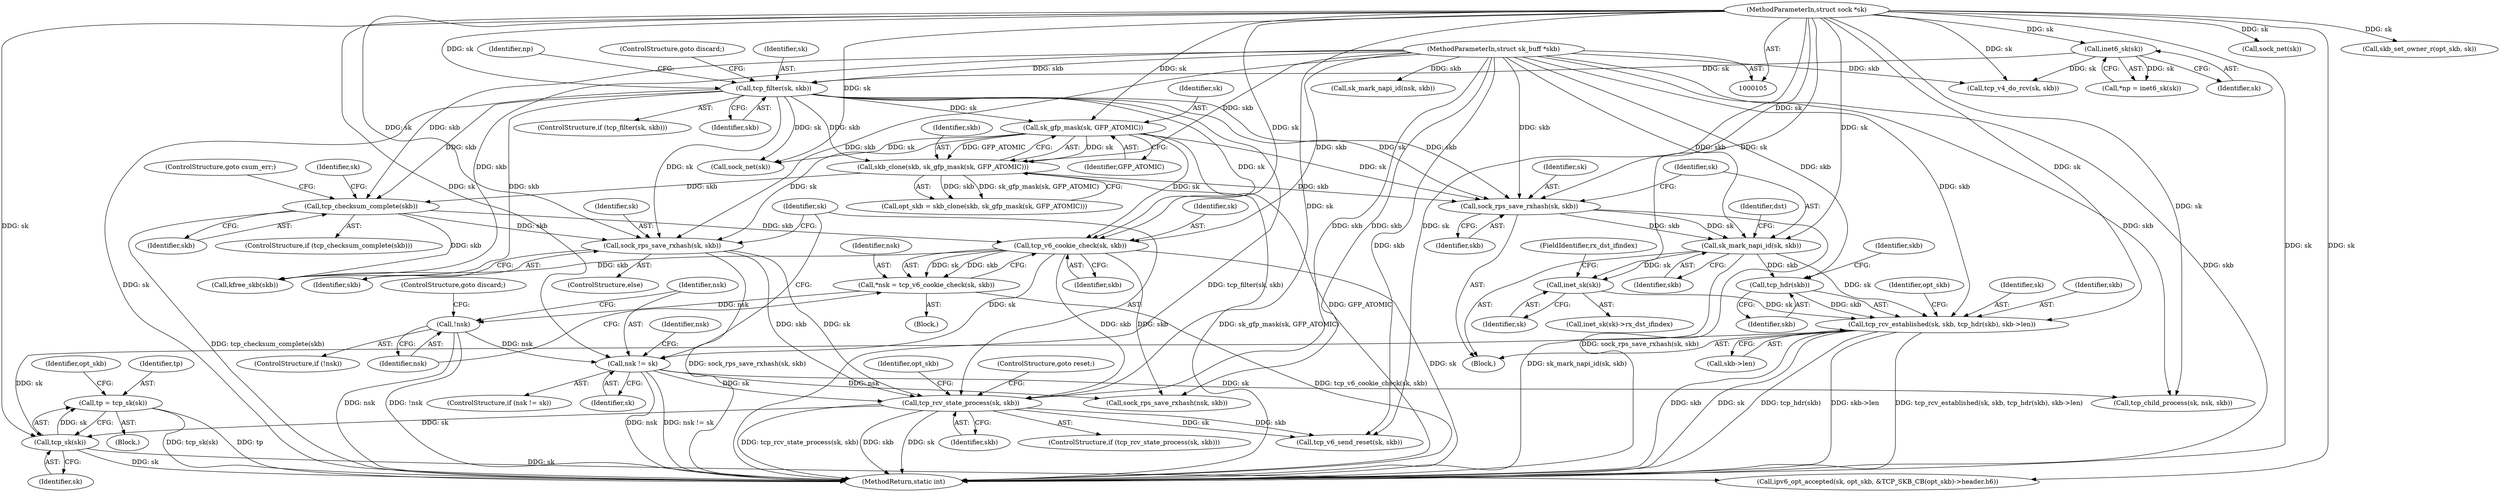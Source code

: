 digraph "0_linux_ac6e780070e30e4c35bd395acfe9191e6268bdd3_0@pointer" {
"1000290" [label="(Call,tp = tcp_sk(sk))"];
"1000292" [label="(Call,tcp_sk(sk))"];
"1000257" [label="(Call,tcp_rcv_state_process(sk, skb))"];
"1000253" [label="(Call,sock_rps_save_rxhash(sk, skb))"];
"1000131" [label="(Call,tcp_filter(sk, skb))"];
"1000112" [label="(Call,inet6_sk(sk))"];
"1000106" [label="(MethodParameterIn,struct sock *sk)"];
"1000107" [label="(MethodParameterIn,struct sk_buff *skb)"];
"1000145" [label="(Call,sk_gfp_mask(sk, GFP_ATOMIC))"];
"1000209" [label="(Call,tcp_checksum_complete(skb))"];
"1000143" [label="(Call,skb_clone(skb, sk_gfp_mask(sk, GFP_ATOMIC)))"];
"1000230" [label="(Call,nsk != sk)"];
"1000226" [label="(Call,!nsk)"];
"1000220" [label="(Call,*nsk = tcp_v6_cookie_check(sk, skb))"];
"1000222" [label="(Call,tcp_v6_cookie_check(sk, skb))"];
"1000195" [label="(Call,tcp_rcv_established(sk, skb, tcp_hdr(skb), skb->len))"];
"1000164" [label="(Call,sk_mark_napi_id(sk, skb))"];
"1000161" [label="(Call,sock_rps_save_rxhash(sk, skb))"];
"1000174" [label="(Call,inet_sk(sk))"];
"1000198" [label="(Call,tcp_hdr(skb))"];
"1000227" [label="(Identifier,nsk)"];
"1000141" [label="(Call,opt_skb = skb_clone(skb, sk_gfp_mask(sk, GFP_ATOMIC)))"];
"1000162" [label="(Identifier,sk)"];
"1000165" [label="(Identifier,sk)"];
"1000254" [label="(Identifier,sk)"];
"1000210" [label="(Identifier,skb)"];
"1000218" [label="(Block,)"];
"1000223" [label="(Identifier,sk)"];
"1000262" [label="(Identifier,opt_skb)"];
"1000255" [label="(Identifier,skb)"];
"1000260" [label="(ControlStructure,goto reset;)"];
"1000221" [label="(Identifier,nsk)"];
"1000200" [label="(Call,skb->len)"];
"1000267" [label="(Call,tcp_v6_send_reset(sk, skb))"];
"1000106" [label="(MethodParameterIn,struct sock *sk)"];
"1000138" [label="(Identifier,np)"];
"1000225" [label="(ControlStructure,if (!nsk))"];
"1000154" [label="(Block,)"];
"1000215" [label="(Identifier,sk)"];
"1000281" [label="(Call,sock_net(sk))"];
"1000168" [label="(Identifier,dst)"];
"1000174" [label="(Call,inet_sk(sk))"];
"1000204" [label="(Identifier,opt_skb)"];
"1000234" [label="(Call,sock_rps_save_rxhash(nsk, skb))"];
"1000176" [label="(FieldIdentifier,rx_dst_ifindex)"];
"1000258" [label="(Identifier,sk)"];
"1000147" [label="(Identifier,GFP_ATOMIC)"];
"1000146" [label="(Identifier,sk)"];
"1000198" [label="(Call,tcp_hdr(skb))"];
"1000224" [label="(Identifier,skb)"];
"1000127" [label="(Call,tcp_v4_do_rcv(sk, skb))"];
"1000241" [label="(Call,tcp_child_process(sk, nsk, skb))"];
"1000175" [label="(Identifier,sk)"];
"1000292" [label="(Call,tcp_sk(sk))"];
"1000275" [label="(Call,kfree_skb(skb))"];
"1000228" [label="(ControlStructure,goto discard;)"];
"1000161" [label="(Call,sock_rps_save_rxhash(sk, skb))"];
"1000143" [label="(Call,skb_clone(skb, sk_gfp_mask(sk, GFP_ATOMIC)))"];
"1000166" [label="(Identifier,skb)"];
"1000173" [label="(Call,inet_sk(sk)->rx_dst_ifindex)"];
"1000222" [label="(Call,tcp_v6_cookie_check(sk, skb))"];
"1000299" [label="(Identifier,opt_skb)"];
"1000113" [label="(Identifier,sk)"];
"1000259" [label="(Identifier,skb)"];
"1000134" [label="(ControlStructure,goto discard;)"];
"1000235" [label="(Identifier,nsk)"];
"1000290" [label="(Call,tp = tcp_sk(sk))"];
"1000196" [label="(Identifier,sk)"];
"1000144" [label="(Identifier,skb)"];
"1000436" [label="(MethodReturn,static int)"];
"1000252" [label="(ControlStructure,else)"];
"1000164" [label="(Call,sk_mark_napi_id(sk, skb))"];
"1000229" [label="(ControlStructure,if (nsk != sk))"];
"1000195" [label="(Call,tcp_rcv_established(sk, skb, tcp_hdr(skb), skb->len))"];
"1000231" [label="(Identifier,nsk)"];
"1000112" [label="(Call,inet6_sk(sk))"];
"1000257" [label="(Call,tcp_rcv_state_process(sk, skb))"];
"1000131" [label="(Call,tcp_filter(sk, skb))"];
"1000132" [label="(Identifier,sk)"];
"1000256" [label="(ControlStructure,if (tcp_rcv_state_process(sk, skb)))"];
"1000237" [label="(Call,sk_mark_napi_id(nsk, skb))"];
"1000209" [label="(Call,tcp_checksum_complete(skb))"];
"1000226" [label="(Call,!nsk)"];
"1000145" [label="(Call,sk_gfp_mask(sk, GFP_ATOMIC))"];
"1000285" [label="(Call,sock_net(sk))"];
"1000130" [label="(ControlStructure,if (tcp_filter(sk, skb)))"];
"1000211" [label="(ControlStructure,goto csum_err;)"];
"1000201" [label="(Identifier,skb)"];
"1000253" [label="(Call,sock_rps_save_rxhash(sk, skb))"];
"1000291" [label="(Identifier,tp)"];
"1000208" [label="(ControlStructure,if (tcp_checksum_complete(skb)))"];
"1000197" [label="(Identifier,skb)"];
"1000232" [label="(Identifier,sk)"];
"1000396" [label="(Call,ipv6_opt_accepted(sk, opt_skb, &TCP_SKB_CB(opt_skb)->header.h6))"];
"1000107" [label="(MethodParameterIn,struct sk_buff *skb)"];
"1000163" [label="(Identifier,skb)"];
"1000407" [label="(Call,skb_set_owner_r(opt_skb, sk))"];
"1000293" [label="(Identifier,sk)"];
"1000133" [label="(Identifier,skb)"];
"1000220" [label="(Call,*nsk = tcp_v6_cookie_check(sk, skb))"];
"1000199" [label="(Identifier,skb)"];
"1000230" [label="(Call,nsk != sk)"];
"1000108" [label="(Block,)"];
"1000110" [label="(Call,*np = inet6_sk(sk))"];
"1000290" -> "1000108"  [label="AST: "];
"1000290" -> "1000292"  [label="CFG: "];
"1000291" -> "1000290"  [label="AST: "];
"1000292" -> "1000290"  [label="AST: "];
"1000299" -> "1000290"  [label="CFG: "];
"1000290" -> "1000436"  [label="DDG: tp"];
"1000290" -> "1000436"  [label="DDG: tcp_sk(sk)"];
"1000292" -> "1000290"  [label="DDG: sk"];
"1000292" -> "1000293"  [label="CFG: "];
"1000293" -> "1000292"  [label="AST: "];
"1000292" -> "1000436"  [label="DDG: sk"];
"1000257" -> "1000292"  [label="DDG: sk"];
"1000195" -> "1000292"  [label="DDG: sk"];
"1000106" -> "1000292"  [label="DDG: sk"];
"1000292" -> "1000396"  [label="DDG: sk"];
"1000257" -> "1000256"  [label="AST: "];
"1000257" -> "1000259"  [label="CFG: "];
"1000258" -> "1000257"  [label="AST: "];
"1000259" -> "1000257"  [label="AST: "];
"1000260" -> "1000257"  [label="CFG: "];
"1000262" -> "1000257"  [label="CFG: "];
"1000257" -> "1000436"  [label="DDG: skb"];
"1000257" -> "1000436"  [label="DDG: sk"];
"1000257" -> "1000436"  [label="DDG: tcp_rcv_state_process(sk, skb)"];
"1000253" -> "1000257"  [label="DDG: sk"];
"1000253" -> "1000257"  [label="DDG: skb"];
"1000230" -> "1000257"  [label="DDG: sk"];
"1000106" -> "1000257"  [label="DDG: sk"];
"1000222" -> "1000257"  [label="DDG: skb"];
"1000107" -> "1000257"  [label="DDG: skb"];
"1000257" -> "1000267"  [label="DDG: sk"];
"1000257" -> "1000267"  [label="DDG: skb"];
"1000253" -> "1000252"  [label="AST: "];
"1000253" -> "1000255"  [label="CFG: "];
"1000254" -> "1000253"  [label="AST: "];
"1000255" -> "1000253"  [label="AST: "];
"1000258" -> "1000253"  [label="CFG: "];
"1000253" -> "1000436"  [label="DDG: sock_rps_save_rxhash(sk, skb)"];
"1000131" -> "1000253"  [label="DDG: sk"];
"1000145" -> "1000253"  [label="DDG: sk"];
"1000106" -> "1000253"  [label="DDG: sk"];
"1000209" -> "1000253"  [label="DDG: skb"];
"1000107" -> "1000253"  [label="DDG: skb"];
"1000131" -> "1000130"  [label="AST: "];
"1000131" -> "1000133"  [label="CFG: "];
"1000132" -> "1000131"  [label="AST: "];
"1000133" -> "1000131"  [label="AST: "];
"1000134" -> "1000131"  [label="CFG: "];
"1000138" -> "1000131"  [label="CFG: "];
"1000131" -> "1000436"  [label="DDG: sk"];
"1000131" -> "1000436"  [label="DDG: tcp_filter(sk, skb)"];
"1000112" -> "1000131"  [label="DDG: sk"];
"1000106" -> "1000131"  [label="DDG: sk"];
"1000107" -> "1000131"  [label="DDG: skb"];
"1000131" -> "1000143"  [label="DDG: skb"];
"1000131" -> "1000145"  [label="DDG: sk"];
"1000131" -> "1000161"  [label="DDG: sk"];
"1000131" -> "1000161"  [label="DDG: skb"];
"1000131" -> "1000209"  [label="DDG: skb"];
"1000131" -> "1000222"  [label="DDG: sk"];
"1000131" -> "1000275"  [label="DDG: skb"];
"1000131" -> "1000281"  [label="DDG: sk"];
"1000112" -> "1000110"  [label="AST: "];
"1000112" -> "1000113"  [label="CFG: "];
"1000113" -> "1000112"  [label="AST: "];
"1000110" -> "1000112"  [label="CFG: "];
"1000112" -> "1000110"  [label="DDG: sk"];
"1000106" -> "1000112"  [label="DDG: sk"];
"1000112" -> "1000127"  [label="DDG: sk"];
"1000106" -> "1000105"  [label="AST: "];
"1000106" -> "1000436"  [label="DDG: sk"];
"1000106" -> "1000127"  [label="DDG: sk"];
"1000106" -> "1000145"  [label="DDG: sk"];
"1000106" -> "1000161"  [label="DDG: sk"];
"1000106" -> "1000164"  [label="DDG: sk"];
"1000106" -> "1000174"  [label="DDG: sk"];
"1000106" -> "1000195"  [label="DDG: sk"];
"1000106" -> "1000222"  [label="DDG: sk"];
"1000106" -> "1000230"  [label="DDG: sk"];
"1000106" -> "1000241"  [label="DDG: sk"];
"1000106" -> "1000267"  [label="DDG: sk"];
"1000106" -> "1000281"  [label="DDG: sk"];
"1000106" -> "1000285"  [label="DDG: sk"];
"1000106" -> "1000396"  [label="DDG: sk"];
"1000106" -> "1000407"  [label="DDG: sk"];
"1000107" -> "1000105"  [label="AST: "];
"1000107" -> "1000436"  [label="DDG: skb"];
"1000107" -> "1000127"  [label="DDG: skb"];
"1000107" -> "1000143"  [label="DDG: skb"];
"1000107" -> "1000161"  [label="DDG: skb"];
"1000107" -> "1000164"  [label="DDG: skb"];
"1000107" -> "1000195"  [label="DDG: skb"];
"1000107" -> "1000198"  [label="DDG: skb"];
"1000107" -> "1000209"  [label="DDG: skb"];
"1000107" -> "1000222"  [label="DDG: skb"];
"1000107" -> "1000234"  [label="DDG: skb"];
"1000107" -> "1000237"  [label="DDG: skb"];
"1000107" -> "1000241"  [label="DDG: skb"];
"1000107" -> "1000267"  [label="DDG: skb"];
"1000107" -> "1000275"  [label="DDG: skb"];
"1000145" -> "1000143"  [label="AST: "];
"1000145" -> "1000147"  [label="CFG: "];
"1000146" -> "1000145"  [label="AST: "];
"1000147" -> "1000145"  [label="AST: "];
"1000143" -> "1000145"  [label="CFG: "];
"1000145" -> "1000436"  [label="DDG: GFP_ATOMIC"];
"1000145" -> "1000143"  [label="DDG: sk"];
"1000145" -> "1000143"  [label="DDG: GFP_ATOMIC"];
"1000145" -> "1000161"  [label="DDG: sk"];
"1000145" -> "1000222"  [label="DDG: sk"];
"1000145" -> "1000281"  [label="DDG: sk"];
"1000209" -> "1000208"  [label="AST: "];
"1000209" -> "1000210"  [label="CFG: "];
"1000210" -> "1000209"  [label="AST: "];
"1000211" -> "1000209"  [label="CFG: "];
"1000215" -> "1000209"  [label="CFG: "];
"1000209" -> "1000436"  [label="DDG: tcp_checksum_complete(skb)"];
"1000143" -> "1000209"  [label="DDG: skb"];
"1000209" -> "1000222"  [label="DDG: skb"];
"1000209" -> "1000275"  [label="DDG: skb"];
"1000143" -> "1000141"  [label="AST: "];
"1000144" -> "1000143"  [label="AST: "];
"1000141" -> "1000143"  [label="CFG: "];
"1000143" -> "1000436"  [label="DDG: sk_gfp_mask(sk, GFP_ATOMIC)"];
"1000143" -> "1000141"  [label="DDG: skb"];
"1000143" -> "1000141"  [label="DDG: sk_gfp_mask(sk, GFP_ATOMIC)"];
"1000143" -> "1000161"  [label="DDG: skb"];
"1000230" -> "1000229"  [label="AST: "];
"1000230" -> "1000232"  [label="CFG: "];
"1000231" -> "1000230"  [label="AST: "];
"1000232" -> "1000230"  [label="AST: "];
"1000235" -> "1000230"  [label="CFG: "];
"1000258" -> "1000230"  [label="CFG: "];
"1000230" -> "1000436"  [label="DDG: nsk"];
"1000230" -> "1000436"  [label="DDG: nsk != sk"];
"1000226" -> "1000230"  [label="DDG: nsk"];
"1000222" -> "1000230"  [label="DDG: sk"];
"1000230" -> "1000234"  [label="DDG: nsk"];
"1000230" -> "1000241"  [label="DDG: sk"];
"1000226" -> "1000225"  [label="AST: "];
"1000226" -> "1000227"  [label="CFG: "];
"1000227" -> "1000226"  [label="AST: "];
"1000228" -> "1000226"  [label="CFG: "];
"1000231" -> "1000226"  [label="CFG: "];
"1000226" -> "1000436"  [label="DDG: nsk"];
"1000226" -> "1000436"  [label="DDG: !nsk"];
"1000220" -> "1000226"  [label="DDG: nsk"];
"1000220" -> "1000218"  [label="AST: "];
"1000220" -> "1000222"  [label="CFG: "];
"1000221" -> "1000220"  [label="AST: "];
"1000222" -> "1000220"  [label="AST: "];
"1000227" -> "1000220"  [label="CFG: "];
"1000220" -> "1000436"  [label="DDG: tcp_v6_cookie_check(sk, skb)"];
"1000222" -> "1000220"  [label="DDG: sk"];
"1000222" -> "1000220"  [label="DDG: skb"];
"1000222" -> "1000224"  [label="CFG: "];
"1000223" -> "1000222"  [label="AST: "];
"1000224" -> "1000222"  [label="AST: "];
"1000222" -> "1000436"  [label="DDG: sk"];
"1000222" -> "1000234"  [label="DDG: skb"];
"1000222" -> "1000275"  [label="DDG: skb"];
"1000195" -> "1000154"  [label="AST: "];
"1000195" -> "1000200"  [label="CFG: "];
"1000196" -> "1000195"  [label="AST: "];
"1000197" -> "1000195"  [label="AST: "];
"1000198" -> "1000195"  [label="AST: "];
"1000200" -> "1000195"  [label="AST: "];
"1000204" -> "1000195"  [label="CFG: "];
"1000195" -> "1000436"  [label="DDG: skb->len"];
"1000195" -> "1000436"  [label="DDG: tcp_rcv_established(sk, skb, tcp_hdr(skb), skb->len)"];
"1000195" -> "1000436"  [label="DDG: skb"];
"1000195" -> "1000436"  [label="DDG: sk"];
"1000195" -> "1000436"  [label="DDG: tcp_hdr(skb)"];
"1000164" -> "1000195"  [label="DDG: sk"];
"1000174" -> "1000195"  [label="DDG: sk"];
"1000198" -> "1000195"  [label="DDG: skb"];
"1000164" -> "1000154"  [label="AST: "];
"1000164" -> "1000166"  [label="CFG: "];
"1000165" -> "1000164"  [label="AST: "];
"1000166" -> "1000164"  [label="AST: "];
"1000168" -> "1000164"  [label="CFG: "];
"1000164" -> "1000436"  [label="DDG: sk_mark_napi_id(sk, skb)"];
"1000161" -> "1000164"  [label="DDG: sk"];
"1000161" -> "1000164"  [label="DDG: skb"];
"1000164" -> "1000174"  [label="DDG: sk"];
"1000164" -> "1000198"  [label="DDG: skb"];
"1000161" -> "1000154"  [label="AST: "];
"1000161" -> "1000163"  [label="CFG: "];
"1000162" -> "1000161"  [label="AST: "];
"1000163" -> "1000161"  [label="AST: "];
"1000165" -> "1000161"  [label="CFG: "];
"1000161" -> "1000436"  [label="DDG: sock_rps_save_rxhash(sk, skb)"];
"1000174" -> "1000173"  [label="AST: "];
"1000174" -> "1000175"  [label="CFG: "];
"1000175" -> "1000174"  [label="AST: "];
"1000176" -> "1000174"  [label="CFG: "];
"1000198" -> "1000199"  [label="CFG: "];
"1000199" -> "1000198"  [label="AST: "];
"1000201" -> "1000198"  [label="CFG: "];
}
